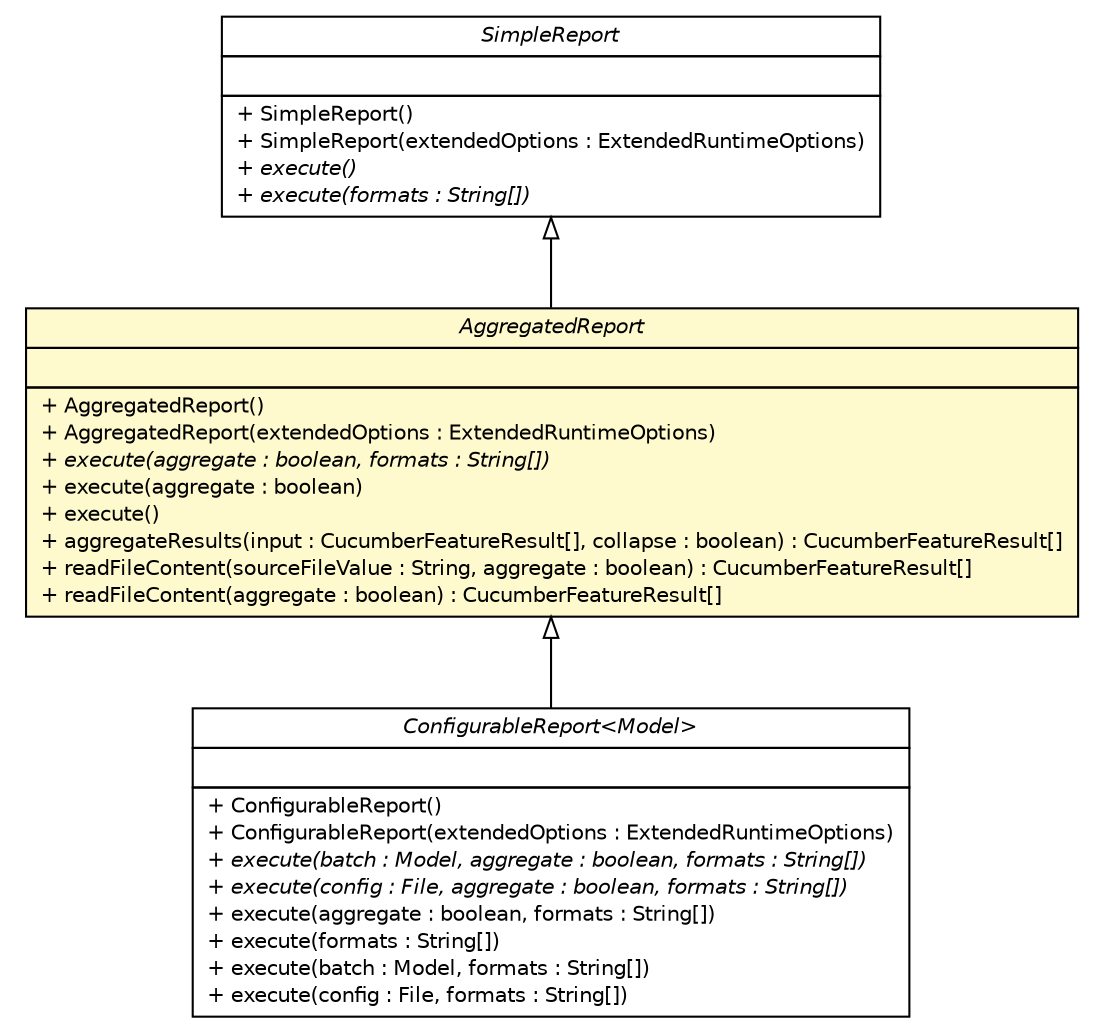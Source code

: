 #!/usr/local/bin/dot
#
# Class diagram 
# Generated by UMLGraph version R5_6 (http://www.umlgraph.org/)
#

digraph G {
	edge [fontname="Helvetica",fontsize=10,labelfontname="Helvetica",labelfontsize=10];
	node [fontname="Helvetica",fontsize=10,shape=plaintext];
	nodesep=0.25;
	ranksep=0.5;
	// com.github.mkolisnyk.cucumber.reporting.interfaces.SimpleReport
	c1799 [label=<<table title="com.github.mkolisnyk.cucumber.reporting.interfaces.SimpleReport" border="0" cellborder="1" cellspacing="0" cellpadding="2" port="p" href="./SimpleReport.html">
		<tr><td><table border="0" cellspacing="0" cellpadding="1">
<tr><td align="center" balign="center"><font face="Helvetica-Oblique"> SimpleReport </font></td></tr>
		</table></td></tr>
		<tr><td><table border="0" cellspacing="0" cellpadding="1">
<tr><td align="left" balign="left">  </td></tr>
		</table></td></tr>
		<tr><td><table border="0" cellspacing="0" cellpadding="1">
<tr><td align="left" balign="left"> + SimpleReport() </td></tr>
<tr><td align="left" balign="left"> + SimpleReport(extendedOptions : ExtendedRuntimeOptions) </td></tr>
<tr><td align="left" balign="left"><font face="Helvetica-Oblique" point-size="10.0"> + execute() </font></td></tr>
<tr><td align="left" balign="left"><font face="Helvetica-Oblique" point-size="10.0"> + execute(formats : String[]) </font></td></tr>
		</table></td></tr>
		</table>>, URL="./SimpleReport.html", fontname="Helvetica", fontcolor="black", fontsize=10.0];
	// com.github.mkolisnyk.cucumber.reporting.interfaces.ConfigurableReport<Model>
	c1802 [label=<<table title="com.github.mkolisnyk.cucumber.reporting.interfaces.ConfigurableReport" border="0" cellborder="1" cellspacing="0" cellpadding="2" port="p" href="./ConfigurableReport.html">
		<tr><td><table border="0" cellspacing="0" cellpadding="1">
<tr><td align="center" balign="center"><font face="Helvetica-Oblique"> ConfigurableReport&lt;Model&gt; </font></td></tr>
		</table></td></tr>
		<tr><td><table border="0" cellspacing="0" cellpadding="1">
<tr><td align="left" balign="left">  </td></tr>
		</table></td></tr>
		<tr><td><table border="0" cellspacing="0" cellpadding="1">
<tr><td align="left" balign="left"> + ConfigurableReport() </td></tr>
<tr><td align="left" balign="left"> + ConfigurableReport(extendedOptions : ExtendedRuntimeOptions) </td></tr>
<tr><td align="left" balign="left"><font face="Helvetica-Oblique" point-size="10.0"> + execute(batch : Model, aggregate : boolean, formats : String[]) </font></td></tr>
<tr><td align="left" balign="left"><font face="Helvetica-Oblique" point-size="10.0"> + execute(config : File, aggregate : boolean, formats : String[]) </font></td></tr>
<tr><td align="left" balign="left"> + execute(aggregate : boolean, formats : String[]) </td></tr>
<tr><td align="left" balign="left"> + execute(formats : String[]) </td></tr>
<tr><td align="left" balign="left"> + execute(batch : Model, formats : String[]) </td></tr>
<tr><td align="left" balign="left"> + execute(config : File, formats : String[]) </td></tr>
		</table></td></tr>
		</table>>, URL="./ConfigurableReport.html", fontname="Helvetica", fontcolor="black", fontsize=10.0];
	// com.github.mkolisnyk.cucumber.reporting.interfaces.AggregatedReport
	c1803 [label=<<table title="com.github.mkolisnyk.cucumber.reporting.interfaces.AggregatedReport" border="0" cellborder="1" cellspacing="0" cellpadding="2" port="p" bgcolor="lemonChiffon" href="./AggregatedReport.html">
		<tr><td><table border="0" cellspacing="0" cellpadding="1">
<tr><td align="center" balign="center"><font face="Helvetica-Oblique"> AggregatedReport </font></td></tr>
		</table></td></tr>
		<tr><td><table border="0" cellspacing="0" cellpadding="1">
<tr><td align="left" balign="left">  </td></tr>
		</table></td></tr>
		<tr><td><table border="0" cellspacing="0" cellpadding="1">
<tr><td align="left" balign="left"> + AggregatedReport() </td></tr>
<tr><td align="left" balign="left"> + AggregatedReport(extendedOptions : ExtendedRuntimeOptions) </td></tr>
<tr><td align="left" balign="left"><font face="Helvetica-Oblique" point-size="10.0"> + execute(aggregate : boolean, formats : String[]) </font></td></tr>
<tr><td align="left" balign="left"> + execute(aggregate : boolean) </td></tr>
<tr><td align="left" balign="left"> + execute() </td></tr>
<tr><td align="left" balign="left"> + aggregateResults(input : CucumberFeatureResult[], collapse : boolean) : CucumberFeatureResult[] </td></tr>
<tr><td align="left" balign="left"> + readFileContent(sourceFileValue : String, aggregate : boolean) : CucumberFeatureResult[] </td></tr>
<tr><td align="left" balign="left"> + readFileContent(aggregate : boolean) : CucumberFeatureResult[] </td></tr>
		</table></td></tr>
		</table>>, URL="./AggregatedReport.html", fontname="Helvetica", fontcolor="black", fontsize=10.0];
	//com.github.mkolisnyk.cucumber.reporting.interfaces.ConfigurableReport<Model> extends com.github.mkolisnyk.cucumber.reporting.interfaces.AggregatedReport
	c1803:p -> c1802:p [dir=back,arrowtail=empty];
	//com.github.mkolisnyk.cucumber.reporting.interfaces.AggregatedReport extends com.github.mkolisnyk.cucumber.reporting.interfaces.SimpleReport
	c1799:p -> c1803:p [dir=back,arrowtail=empty];
}

